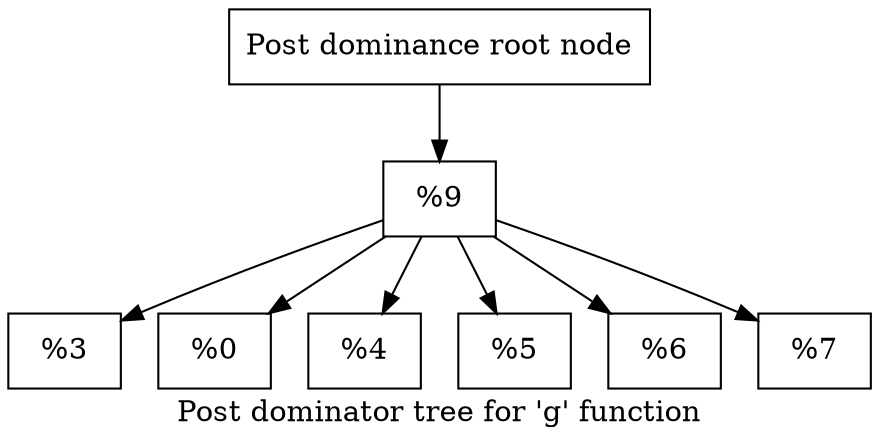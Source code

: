 digraph "Post dominator tree for 'g' function" {
	label="Post dominator tree for 'g' function";

	Node0x21e2360 [shape=record,label="{Post dominance root node}"];
	Node0x21e2360 -> Node0x21e2320;
	Node0x21e2320 [shape=record,label="{%9}"];
	Node0x21e2320 -> Node0x21e23e0;
	Node0x21e2320 -> Node0x21e1d40;
	Node0x21e2320 -> Node0x21d7370;
	Node0x21e2320 -> Node0x21e1d80;
	Node0x21e2320 -> Node0x21e1e50;
	Node0x21e2320 -> Node0x21e1e90;
	Node0x21e23e0 [shape=record,label="{%3}"];
	Node0x21e1d40 [shape=record,label="{%0}"];
	Node0x21d7370 [shape=record,label="{%4}"];
	Node0x21e1d80 [shape=record,label="{%5}"];
	Node0x21e1e50 [shape=record,label="{%6}"];
	Node0x21e1e90 [shape=record,label="{%7}"];
}
